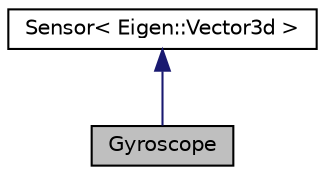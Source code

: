 digraph "Gyroscope"
{
 // LATEX_PDF_SIZE
  edge [fontname="Helvetica",fontsize="10",labelfontname="Helvetica",labelfontsize="10"];
  node [fontname="Helvetica",fontsize="10",shape=record];
  Node1 [label="Gyroscope",height=0.2,width=0.4,color="black", fillcolor="grey75", style="filled", fontcolor="black",tooltip="Representation of gyroscope."];
  Node2 -> Node1 [dir="back",color="midnightblue",fontsize="10",style="solid"];
  Node2 [label="Sensor\< Eigen::Vector3d \>",height=0.2,width=0.4,color="black", fillcolor="white", style="filled",URL="$class_sensor.html",tooltip=" "];
}
